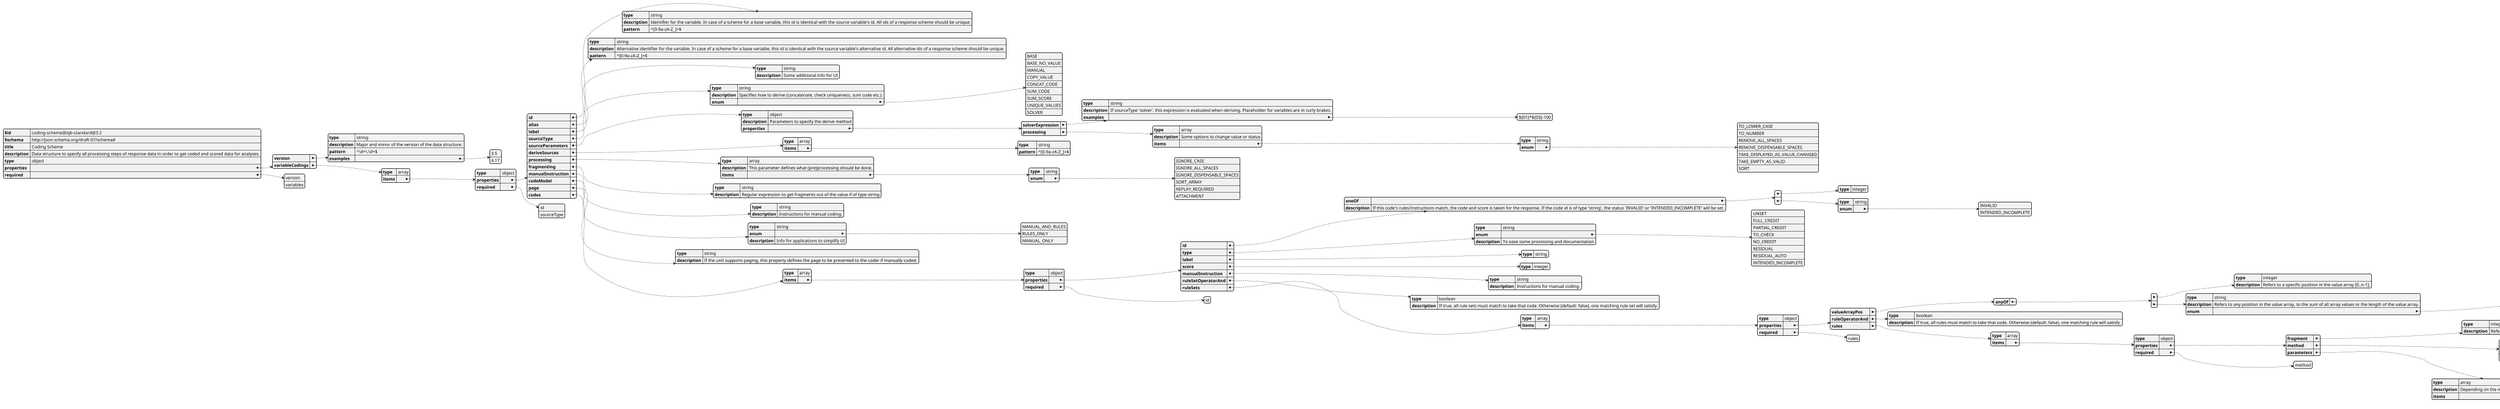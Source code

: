 @startjson
scale 0.5
{
    "$id": "coding-scheme@iqb-standard@3.2",
    "$schema": "http://json-schema.org/draft-07/schema#",
    "title": "Coding Scheme",
    "description": "Data structure to specify all processing steps of response data in order to get coded and scored data for analyses.",
    "type": "object",
    "properties": {
        "version": {
            "type": "string",
            "description": "Major and minor of the version of the data structure.",
            "pattern": "^\\d+\\.\\d+$",
            "examples": [
                "3.5",
                "4.17"
            ]
        },
        "variableCodings": {
            "type": "array",
            "items": {
                "type": "object",
                "properties": {
                    "id": {
                        "type": "string",
                        "description": "Identifier for the variable. In case of a scheme for a base variable, this id is identical with the source variable's id. All ids of a response scheme should be unique.",
                        "pattern": "^[0-9a-zA-Z_]+$"
                    },
                    "alias": {
                        "type": "string",
                        "description": "Alternative identifier for the variable. In case of a scheme for a base variable, this id is identical with the source variable's alternative id. All alternative ids of a response scheme should be unique.",
                        "pattern": "^[0-9a-zA-Z_]+$"
                    },
                    "label": {
                        "type": "string",
                        "description": "Some additional info for UI"
                    },
                    "sourceType": {
                        "type": "string",
                        "description": "Specifies how to derive (concatenate, check uniqueness, sum code etc.).",
                        "enum": [
                            "BASE",
                            "BASE_NO_VALUE",
                            "MANUAL",
                            "COPY_VALUE",
                            "CONCAT_CODE",
                            "SUM_CODE",
                            "SUM_SCORE",
                            "UNIQUE_VALUES",
                            "SOLVER"
                        ]
                    },
                    "sourceParameters": {
                        "type": "object",
                        "description": "Parameters to specify the derive method",
                        "properties": {
                            "solverExpression": {
                                "type": "string",
                                "description": "If sourceType 'solver', this expression is evaluated when deriving. Placeholder for variables are in curly brakes.",
                                "examples": [
                                    "${01}*${03}-100"
                                ]
                            },
                            "processing": {
                                "type": "array",
                                "description": "Some options to change value or status",
                                "items": {
                                    "type": "string",
                                    "enum": [
                                        "TO_LOWER_CASE",
                                        "TO_NUMBER",
                                        "REMOVE_ALL_SPACES",
                                        "REMOVE_DISPENSABLE_SPACES",
                                        "TAKE_DISPLAYED_AS_VALUE_CHANGED",
                                        "TAKE_EMPTY_AS_VALID",
                                        "SORT"
                                    ]
                                }
                            }
                        }
                    },
                    "deriveSources": {
                        "type": "array",
                        "items": {
                            "type": "string",
                            "pattern": "^[0-9a-zA-Z_]+$"
                        }
                    },
                    "processing": {
                        "type": "array",
                        "description": "This parameter defines what (pre)processing should be done.",
                        "items": {
                            "type": "string",
                            "enum": [
                                "IGNORE_CASE",
                                "IGNORE_ALL_SPACES",
                                "IGNORE_DISPENSABLE_SPACES",
                                "SORT_ARRAY",
                                "REPLAY_REQUIRED",
                                "ATTACHMENT"
                            ]
                        }
                    },
                    "fragmenting": {
                        "type": "string",
                        "description": "Regular expression to get fragments out of the value if of type string"
                    },
                    "manualInstruction": {
                        "type": "string",
                        "description": "Instructions for manual coding."
                    },
                    "codeModel": {
                        "type": "string",
                        "enum": [
                            "MANUAL_AND_RULES",
                            "RULES_ONLY",
                            "MANUAL_ONLY"
                        ],
                        "description": "Info for applications to simplify UI"
                    },
                    "page": {
                        "type": "string",
                        "description": "If the unit supports paging, this property defines the page to be presented to the coder if manually coded."
                    },
                    "codes": {
                        "type": "array",
                        "items": {
                            "type": "object",
                            "properties": {
                                "id": {
                                    "oneOf": [
                                        {
                                            "type": "integer"
                                        },
                                        {
                                            "type": "string",
                                            "enum": [
                                                "INVALID",
                                                "INTENDED_INCOMPLETE"
                                            ]
                                        }
                                    ],
                                    "description": "If this code's rules/instructions match, the code and score is taken for the response. If the code id is of type 'string', the status 'INVALID' or 'INTENDED_INCOMPLETE' will be set."
                                },
                                "type": {
                                    "type": "string",
                                    "enum": [
                                        "UNSET",
                                        "FULL_CREDIT",
                                        "PARTIAL_CREDIT",
                                        "TO_CHECK",
                                        "NO_CREDIT",
                                        "RESIDUAL",
                                        "RESIDUAL_AUTO",
                                        "INTENDED_INCOMPLETE"
                                    ],
                                    "description": "To ease some processing and documentation"
                                },
                                "label": {
                                    "type": "string"
                                },
                                "score": {
                                    "type": "integer"
                                },
                                "manualInstruction": {
                                    "type": "string",
                                    "description": "Instructions for manual coding."
                                },
                                "ruleSetOperatorAnd": {
                                    "type": "boolean",
                                    "description": "If true, all rule sets must match to take that code. Otherwise (default: false), one matching rule set will satisfy."
                                },
                                "ruleSets": {
                                    "type": "array",
                                    "items": {
                                        "type": "object",
                                        "properties": {
                                            "valueArrayPos": {
                                                "anyOf": [
                                                    {
                                                        "type": "integer",
                                                        "description": "Refers to a specific position in the value array [0..n-1]."
                                                    },
                                                    {
                                                        "type": "string",
                                                        "description": "Refers to any position in the value array, to the sum of all array values or the length of the value array.",
                                                        "enum": [
                                                            "ANY",
                                                            "ANY_OPEN",
                                                            "SUM",
                                                            "LENGTH"
                                                        ]
                                                    }
                                                ]
                                            },
                                            "ruleOperatorAnd": {
                                                "type": "boolean",
                                                "description": "If true, all rules must match to take that code. Otherwise (default: false), one matching rule will satisfy."
                                            },
                                            "rules": {
                                                "type": "array",
                                                "items": {
                                                    "type": "object",
                                                    "properties": {
                                                        "fragment": {
                                                            "type": "integer",
                                                            "description": "Refers to a specific fragment of the value [0..n-1] or to any -1."
                                                        },
                                                        "method": {
                                                            "type": "string",
                                                            "description": "Condition for evaluation",
                                                            "enum": [
                                                                "MATCH",
                                                                "MATCH_REGEX",
                                                                "NUMERIC_MATCH",
                                                                "NUMERIC_RANGE",
                                                                "NUMERIC_LESS_THAN",
                                                                "NUMERIC_MORE_THAN",
                                                                "NUMERIC_MAX",
                                                                "NUMERIC_MIN",
                                                                "IS_EMPTY",
                                                                "IS_NULL",
                                                                "IS_TRUE",
                                                                "IS_FALSE"
                                                            ]
                                                        },
                                                        "parameters": {
                                                            "type": "array",
                                                            "description": "Depending on the method, additional parameter(s) is needed. See separate documentation",
                                                            "items": {
                                                                "type": "string"
                                                            }
                                                        }
                                                    },
                                                    "required": [
                                                        "method"
                                                    ]
                                                }
                                            }
                                        },
                                        "required": [
                                            "rules"
                                        ]
                                    }
                                }
                            },
                            "required": [
                                "id"
                            ]
                        }
                    }
                },
                "required": [
                    "id",
                    "sourceType"
                ]
            }
        }
    },
    "required": [
        "version",
        "variables"
    ]
}
@endjson